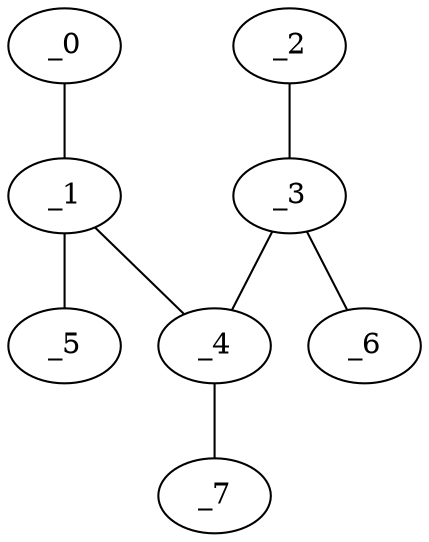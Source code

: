 graph WP1_0128 {
	_0	 [x="0.921334",
		y="3.33496"];
	_1	 [x=1,
		y="0.48"];
	_0 -- _1;
	_4	 [x="1.5",
		y="1.98"];
	_1 -- _4;
	_5	 [x="2.7633",
		y="0.797884"];
	_1 -- _5;
	_2	 [x="2.67504",
		y="2.42458"];
	_3	 [x="2.01",
		y="0.48"];
	_2 -- _3;
	_3 -- _4;
	_6	 [x="0.725579",
		y="2.25638"];
	_3 -- _6;
	_7	 [x="1.71051",
		y="1.97435"];
	_4 -- _7;
}
